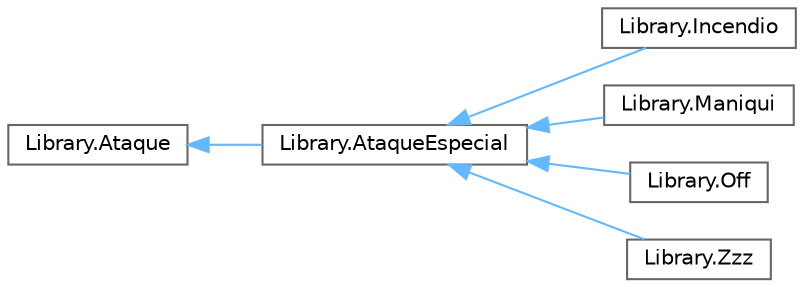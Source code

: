 digraph "Gráfico de jerarquía de clases"
{
 // INTERACTIVE_SVG=YES
 // LATEX_PDF_SIZE
  bgcolor="transparent";
  edge [fontname=Helvetica,fontsize=10,labelfontname=Helvetica,labelfontsize=10];
  node [fontname=Helvetica,fontsize=10,shape=box,height=0.2,width=0.4];
  rankdir="LR";
  Node0 [id="Node000000",label="Library.Ataque",height=0.2,width=0.4,color="grey40", fillcolor="white", style="filled",URL="$classLibrary_1_1Ataque.html",tooltip=" "];
  Node0 -> Node1 [id="edge1_Node000000_Node000001",dir="back",color="steelblue1",style="solid",tooltip=" "];
  Node1 [id="Node000001",label="Library.AtaqueEspecial",height=0.2,width=0.4,color="grey40", fillcolor="white", style="filled",URL="$classLibrary_1_1AtaqueEspecial.html",tooltip=" "];
  Node1 -> Node2 [id="edge2_Node000001_Node000002",dir="back",color="steelblue1",style="solid",tooltip=" "];
  Node2 [id="Node000002",label="Library.Incendio",height=0.2,width=0.4,color="grey40", fillcolor="white", style="filled",URL="$classLibrary_1_1Incendio.html",tooltip=" "];
  Node1 -> Node3 [id="edge3_Node000001_Node000003",dir="back",color="steelblue1",style="solid",tooltip=" "];
  Node3 [id="Node000003",label="Library.Maniqui",height=0.2,width=0.4,color="grey40", fillcolor="white", style="filled",URL="$classLibrary_1_1Maniqui.html",tooltip=" "];
  Node1 -> Node4 [id="edge4_Node000001_Node000004",dir="back",color="steelblue1",style="solid",tooltip=" "];
  Node4 [id="Node000004",label="Library.Off",height=0.2,width=0.4,color="grey40", fillcolor="white", style="filled",URL="$classLibrary_1_1Off.html",tooltip=" "];
  Node1 -> Node5 [id="edge5_Node000001_Node000005",dir="back",color="steelblue1",style="solid",tooltip=" "];
  Node5 [id="Node000005",label="Library.Zzz",height=0.2,width=0.4,color="grey40", fillcolor="white", style="filled",URL="$classLibrary_1_1Zzz.html",tooltip=" "];
}
